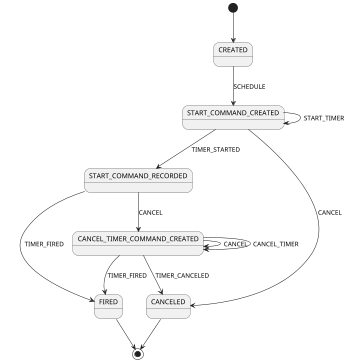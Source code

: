 ` Copyright (C) 2020 Temporal Technologies, Inc. All Rights Reserved.
`
` Copyright 2012-2016 Amazon.com, Inc. or its affiliates. All Rights Reserved.
`
` Modifications copyright (C) 2017 Uber Technologies, Inc.
`
` Licensed under the Apache License, Version 2.0 (the "License"). You may not
` use this file except in compliance with the License. A copy of the License is
` located at
`
` http://aws.amazon.com/apache2.0
`
` or in the "license" file accompanying this file. This file is distributed on
` an "AS IS" BASIS, WITHOUT WARRANTIES OR CONDITIONS OF ANY KIND, either
` express or implied. See the License for the specific language governing
` permissions and limitations under the License.

` PlantUML <plantuml.com> State Diagram.
` Generated from src/main/java/io/temporal/internal/statemachines/TimerStateMachine.java
` by io.temporal.internal.statemachines.CommandsGeneratePlantUMLStateDiagrams.


@startuml
scale 350 width
[*] --> CREATED
CREATED --> START_COMMAND_CREATED: SCHEDULE
START_COMMAND_CREATED --> START_COMMAND_CREATED: START_TIMER
START_COMMAND_CREATED --> START_COMMAND_RECORDED: TIMER_STARTED
START_COMMAND_CREATED --> CANCELED: CANCEL
START_COMMAND_RECORDED --> FIRED: TIMER_FIRED
START_COMMAND_RECORDED --> CANCEL_TIMER_COMMAND_CREATED: CANCEL
CANCEL_TIMER_COMMAND_CREATED --> CANCEL_TIMER_COMMAND_CREATED: CANCEL
CANCEL_TIMER_COMMAND_CREATED --> CANCELED: TIMER_CANCELED
CANCEL_TIMER_COMMAND_CREATED --> CANCEL_TIMER_COMMAND_CREATED: CANCEL_TIMER
CANCEL_TIMER_COMMAND_CREATED --> FIRED: TIMER_FIRED
FIRED --> [*]
CANCELED --> [*]
@enduml

